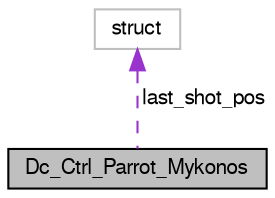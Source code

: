 digraph "Dc_Ctrl_Parrot_Mykonos"
{
  edge [fontname="FreeSans",fontsize="10",labelfontname="FreeSans",labelfontsize="10"];
  node [fontname="FreeSans",fontsize="10",shape=record];
  Node1 [label="Dc_Ctrl_Parrot_Mykonos",height=0.2,width=0.4,color="black", fillcolor="grey75", style="filled", fontcolor="black"];
  Node2 -> Node1 [dir="back",color="darkorchid3",fontsize="10",style="dashed",label=" last_shot_pos" ,fontname="FreeSans"];
  Node2 [label="struct",height=0.2,width=0.4,color="grey75", fillcolor="white", style="filled"];
}
